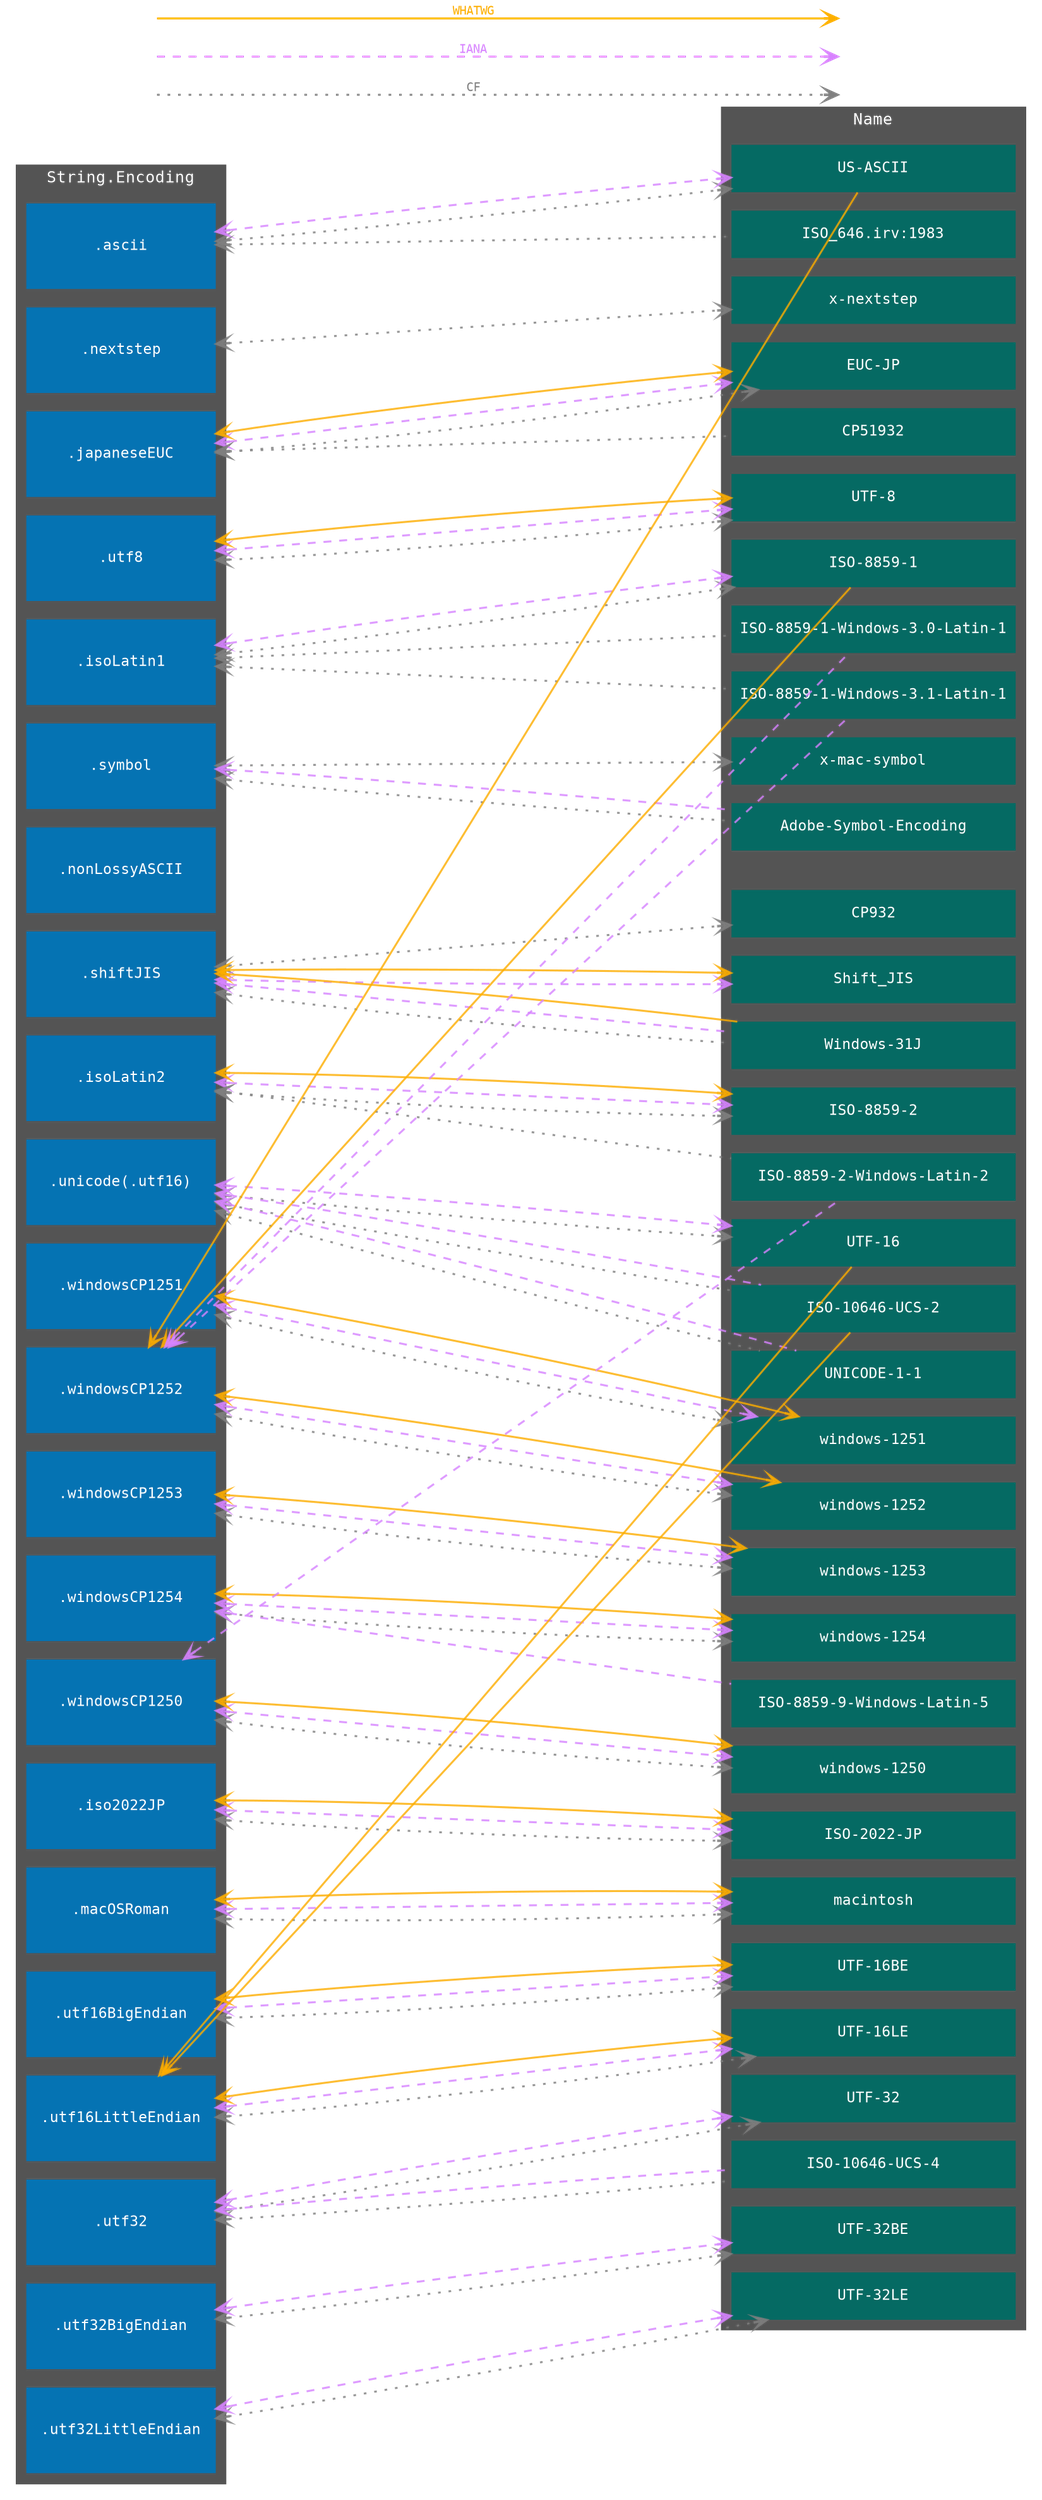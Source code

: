 graph EncodingNameMapping {
  layout=dot
  rankdir=LR
  color="#FFFFFF00"
  bgcolor="#FFFFFF00"
  fontcolor="#FFFFFFFF"
  fontname=monospace
  fontsize="12pt"
  nodesep=0.2
  ranksep=5
  splines=false
  compound=true

  node [
    shape=rect
    fixedsize=true
    height=0.5
    fontname=monospace
    fontsize="11pt"
  ]
  edge [
    fontname=monospace
    fontsize="9pt"
    arrowhead=open
    arrowtail=open
    penwidth=1.5
  ]

  subgraph Mapping {
    bgcolor="#000000AA"

    subgraph "Encodings" {
      cluster=true
      label="String.Encoding"
      rank=same

      node[
        style=filled
        fillcolor="#0076BAEE"
        color="#0076BA00"
        fontcolor=white
        width=2
        height=0.9
      ]

      ".ascii"
      ".nextstep"
      ".japaneseEUC"
      ".utf8"
      ".isoLatin1"
      ".symbol"
      ".nonLossyASCII"
      ".shiftJIS"
      ".isoLatin2"
      ".utf16"[label=".unicode(.utf16)"]
      ".windowsCP1251"
      ".windowsCP1252"
      ".windowsCP1253"
      ".windowsCP1254"
      ".windowsCP1250"
      ".iso2022JP"
      ".macOSRoman"
      ".utf16BigEndian"
      ".utf16LittleEndian"
      ".utf32"
      ".utf32BigEndian"
      ".utf32LittleEndian"
    }

    subgraph "Names" {
      cluster=true
      label="Name"
      rank=same

      node[
        style=filled
        fillcolor="#006C65EE"
        color="#006C6500"
        fontcolor=white
        width=3
      ]

      "US-ASCII"; "ISO_646.irv:1983"
      "x-nextstep"
      "EUC-JP"; "CP51932"
      "UTF-8"
      "ISO-8859-1"
      "x-mac-symbol"
      "Adobe-Symbol-Encoding"
      "NonLossyASCIINameIsMissing" [style=invis height=0]
      "CP932"
      "Shift_JIS"
      "Windows-31J"
      "ISO-8859-2"
      "UTF-16"
      "ISO-10646-UCS-2"
      "UNICODE-1-1"
      "windows-1251"
      "windows-1252"
      "ISO-8859-1-Windows-3.0-Latin-1"
      "ISO-8859-1-Windows-3.1-Latin-1"
      "windows-1253"
      "windows-1254"
      "ISO-8859-9-Windows-Latin-5"
      "windows-1250"
      "ISO-8859-2-Windows-Latin-2"
      "ISO-2022-JP"
      "macintosh"
      "UTF-16BE"
      "UTF-16LE"
      "UTF-32"
      "ISO-10646-UCS-4"
      "UTF-32BE"
      "UTF-32LE"
    }

    ".nonLossyASCII" -- "NonLossyASCIINameIsMissing" [style=invis]
  }

  subgraph Legend {
    node [style=invis height=0]
    "LegendCF-start" -- "LegendCF-end" [
      style=dotted
      color="#808080"
      fontcolor="#808080"
      label=CF
      dir=forward
    ]
    "legendIANA-start" -- "legendIANA-end" [
      style=dashed
      color="#D783FF"
      fontcolor="#D783FF"
      label=IANA
      dir=forward
    ]
    "legendWHATWG-start" -- "legendWHATWG-end" [ 
      style=solid
      color="#FEAE00"
      fontcolor="#FEAE00"
      label=WHATWG
      dir=forward
    ]
  }
  
  // CF
  edge [
    style=dotted
    color="#808080CC"
    fontcolor="#808080"
    label=""
    constraint=true
  ]
  ".ascii" -- "US-ASCII" [dir=both]
  ".ascii" -- "ISO_646.irv:1983" [dir=back]
  ".nextstep" -- "x-nextstep" [dir=both]
  ".japaneseEUC" -- "EUC-JP" [dir=both]
  ".japaneseEUC" -- "CP51932" [dir=back]
  ".utf8" -- "UTF-8" [dir=both]
  ".isoLatin1" -- "ISO-8859-1" [dir=both]
  ".isoLatin1" -- "ISO-8859-1-Windows-3.0-Latin-1" [dir=back]
  ".isoLatin1" -- "ISO-8859-1-Windows-3.1-Latin-1" [dir=back]
  ".symbol" -- "x-mac-symbol" [dir=both]
  ".symbol" -- "Adobe-Symbol-Encoding" [dir=back]
  ".shiftJIS" -- "CP932" [dir=both]
  ".shiftJIS" -- "Windows-31J" [dir=back]
  ".isoLatin2" -- "ISO-8859-2" [dir=both]
  ".isoLatin2" -- "ISO-8859-2-Windows-Latin-2" [dir=back]
  ".utf16" -- "UTF-16" [dir=both]
  ".utf16" -- "ISO-10646-UCS-2" [dir=back]
  ".utf16" -- "UNICODE-1-1" [dir=back]
  ".windowsCP1251" -- "windows-1251" [dir=both]
  ".windowsCP1252" -- "windows-1252" [dir=both]
  ".windowsCP1253" -- "windows-1253" [dir=both]
  ".windowsCP1254" -- "windows-1254" [dir=both]
  ".windowsCP1250" -- "windows-1250" [dir=both]
  ".iso2022JP" -- "ISO-2022-JP" [dir=both]
  ".macOSRoman" -- "macintosh" [dir=both]
  ".utf16BigEndian" -- "UTF-16BE" [dir=both]
  ".utf16LittleEndian" -- "UTF-16LE" [dir=both]
  ".utf32" -- "UTF-32" [dir=both]
  ".utf32" -- "ISO-10646-UCS-4" [dir=back]
  ".utf32BigEndian" -- "UTF-32BE" [dir=both]
  ".utf32LittleEndian" -- "UTF-32LE" [dir=both]

  // IANA
  edge [
    style=dashed
    color="#D783FFCC"
    fontcolor="#D783FF"
    label=""
    constraint=false
  ]
  ".ascii" -- "US-ASCII" [dir=both]
  ".japaneseEUC" -- "EUC-JP" [dir=both]
  ".utf8" -- "UTF-8" [dir=both]
  ".isoLatin1" -- "ISO-8859-1" [dir=both]
  ".symbol" -- "Adobe-Symbol-Encoding" [dir=back]
  ".shiftJIS" -- "Shift_JIS" [dir=both constraint=true]
  ".shiftJIS" -- "Windows-31J" [dir=back constraint=true]
  ".isoLatin2" -- "ISO-8859-2" [dir=both]
  ".utf16" -- "UTF-16" [dir=both]
  ".utf16" -- "ISO-10646-UCS-2" [dir=back]
  ".utf16" -- "UNICODE-1-1" [dir=back]
  ".windowsCP1251" -- "windows-1251" [dir=both]
  ".windowsCP1252" -- "windows-1252" [dir=both]
  ".windowsCP1252" -- "ISO-8859-1-Windows-3.0-Latin-1" [dir=back]
  ".windowsCP1252" -- "ISO-8859-1-Windows-3.1-Latin-1" [dir=back]
  ".windowsCP1253" -- "windows-1253" [dir=both]
  ".windowsCP1254" -- "windows-1254" [dir=both]
  ".windowsCP1254" -- "ISO-8859-9-Windows-Latin-5" [dir=back constraint=true]
  ".windowsCP1250" -- "windows-1250" [dir=both]
  ".windowsCP1250" -- "ISO-8859-2-Windows-Latin-2" [dir=back]
  ".iso2022JP" -- "ISO-2022-JP" [dir=both]
  ".macOSRoman" -- "macintosh" [dir=both]
  ".utf16BigEndian" -- "UTF-16BE" [dir=both]
  ".utf16LittleEndian" -- "UTF-16LE" [dir=both]
  ".utf32" -- "UTF-32" [dir=both]
  ".utf32" -- "ISO-10646-UCS-4" [dir=back]
  ".utf32BigEndian" -- "UTF-32BE" [dir=both]
  ".utf32LittleEndian" -- "UTF-32LE" [dir=both]

  // WHATWG
  edge [
    style=solid
    color="#FEAE00CC"
    fontcolor="#FEAE00"
    label=""
    constraint=false
  ]
  ".japaneseEUC" -- "EUC-JP" [dir=both]
  ".utf8" -- "UTF-8" [dir=both]
  ".shiftJIS" -- "Shift_JIS" [dir=both]
  ".shiftJIS" -- "Windows-31J" [dir=back]
  ".isoLatin2" -- "ISO-8859-2" [dir=both]
  ".windowsCP1251" -- "windows-1251" [dir=both]
  ".windowsCP1252" -- "US-ASCII" [dir=back]
  ".windowsCP1252" -- "ISO-8859-1" [dir=back]
  ".windowsCP1252" -- "windows-1252" [dir=both]
  ".windowsCP1253" -- "windows-1253" [dir=both]
  ".windowsCP1254" -- "windows-1254" [dir=both]
  ".windowsCP1250" -- "windows-1250" [dir=both]
  ".iso2022JP" -- "ISO-2022-JP" [dir=both]
  ".macOSRoman" -- "macintosh" [dir=both]
  ".utf16BigEndian" -- "UTF-16BE" [dir=both]
  ".utf16LittleEndian" -- "UTF-16LE" [dir=both]
  ".utf16LittleEndian" -- "UTF-16" [dir=back]
  ".utf16LittleEndian" -- "ISO-10646-UCS-2" [dir=back]
}

